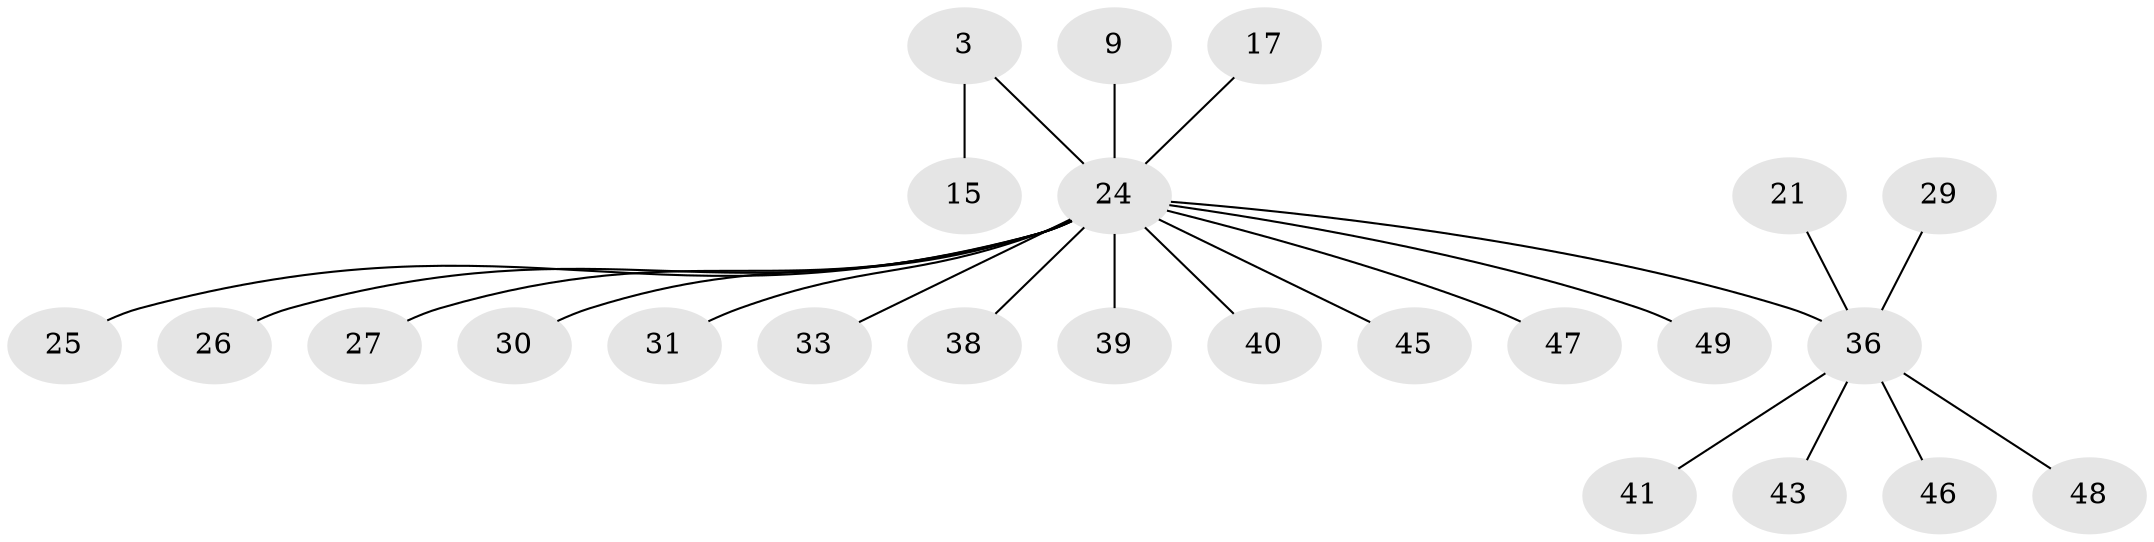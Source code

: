 // original degree distribution, {10: 0.04081632653061224, 4: 0.10204081632653061, 3: 0.08163265306122448, 5: 0.02040816326530612, 6: 0.02040816326530612, 9: 0.02040816326530612, 1: 0.5306122448979592, 2: 0.1836734693877551}
// Generated by graph-tools (version 1.1) at 2025/54/03/09/25 04:54:07]
// undirected, 24 vertices, 23 edges
graph export_dot {
graph [start="1"]
  node [color=gray90,style=filled];
  3;
  9;
  15;
  17;
  21;
  24 [super="+11+10+16+22+8"];
  25 [super="+20"];
  26;
  27;
  29;
  30;
  31;
  33 [super="+32"];
  36 [super="+6+12"];
  38;
  39;
  40 [super="+19"];
  41;
  43;
  45;
  46;
  47 [super="+37"];
  48 [super="+42+44"];
  49 [super="+35"];
  3 -- 15;
  3 -- 24 [weight=3];
  9 -- 24 [weight=4];
  17 -- 24;
  21 -- 36;
  24 -- 26;
  24 -- 38;
  24 -- 39 [weight=2];
  24 -- 45;
  24 -- 27;
  24 -- 31;
  24 -- 40;
  24 -- 25 [weight=2];
  24 -- 33;
  24 -- 47;
  24 -- 49;
  24 -- 30;
  24 -- 36 [weight=4];
  29 -- 36;
  36 -- 41;
  36 -- 43;
  36 -- 46;
  36 -- 48;
}

